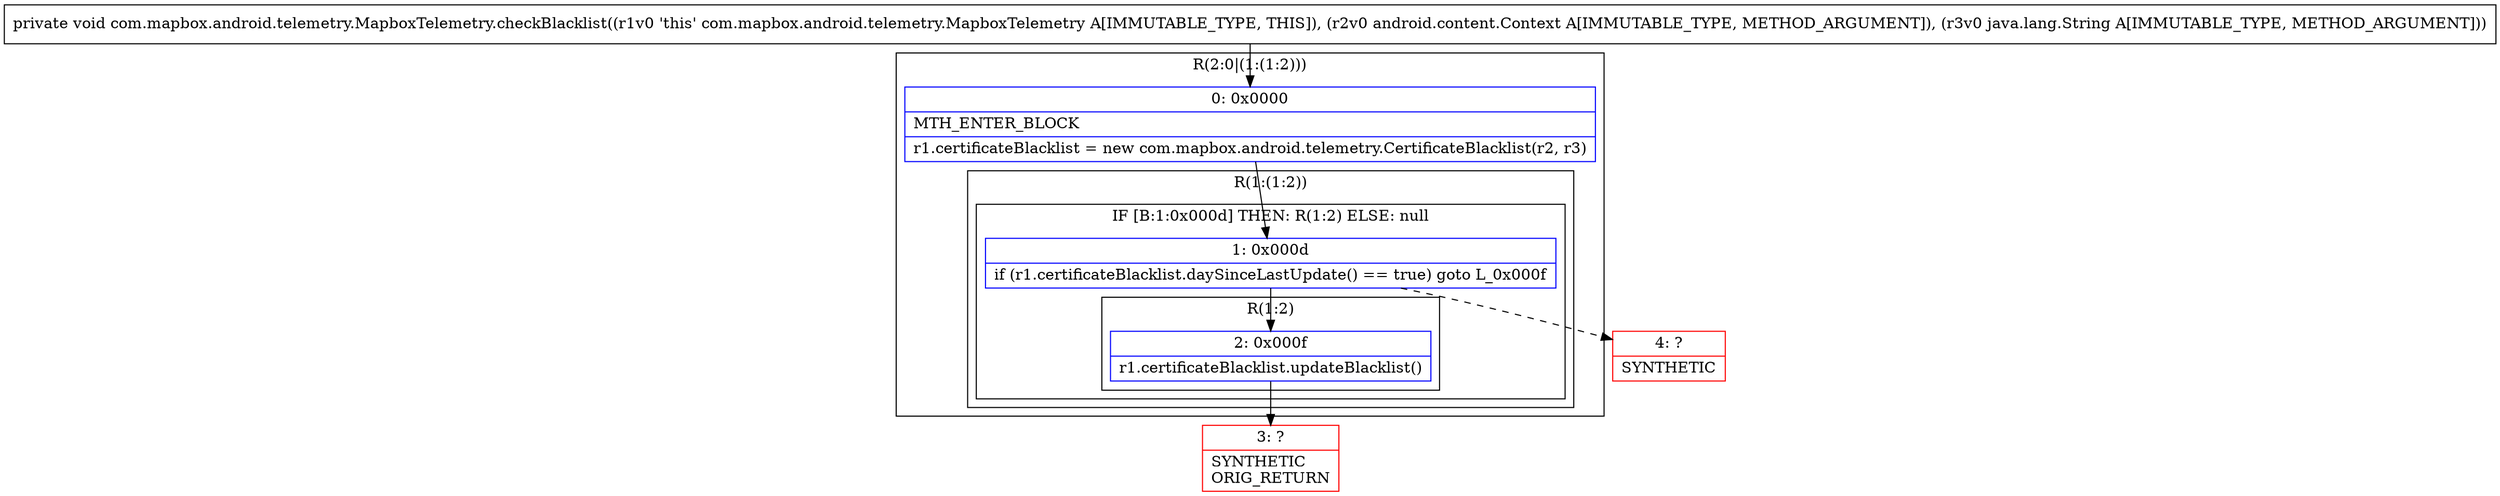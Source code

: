 digraph "CFG forcom.mapbox.android.telemetry.MapboxTelemetry.checkBlacklist(Landroid\/content\/Context;Ljava\/lang\/String;)V" {
subgraph cluster_Region_1809057551 {
label = "R(2:0|(1:(1:2)))";
node [shape=record,color=blue];
Node_0 [shape=record,label="{0\:\ 0x0000|MTH_ENTER_BLOCK\l|r1.certificateBlacklist = new com.mapbox.android.telemetry.CertificateBlacklist(r2, r3)\l}"];
subgraph cluster_Region_1645015380 {
label = "R(1:(1:2))";
node [shape=record,color=blue];
subgraph cluster_IfRegion_1886685988 {
label = "IF [B:1:0x000d] THEN: R(1:2) ELSE: null";
node [shape=record,color=blue];
Node_1 [shape=record,label="{1\:\ 0x000d|if (r1.certificateBlacklist.daySinceLastUpdate() == true) goto L_0x000f\l}"];
subgraph cluster_Region_888757183 {
label = "R(1:2)";
node [shape=record,color=blue];
Node_2 [shape=record,label="{2\:\ 0x000f|r1.certificateBlacklist.updateBlacklist()\l}"];
}
}
}
}
Node_3 [shape=record,color=red,label="{3\:\ ?|SYNTHETIC\lORIG_RETURN\l}"];
Node_4 [shape=record,color=red,label="{4\:\ ?|SYNTHETIC\l}"];
MethodNode[shape=record,label="{private void com.mapbox.android.telemetry.MapboxTelemetry.checkBlacklist((r1v0 'this' com.mapbox.android.telemetry.MapboxTelemetry A[IMMUTABLE_TYPE, THIS]), (r2v0 android.content.Context A[IMMUTABLE_TYPE, METHOD_ARGUMENT]), (r3v0 java.lang.String A[IMMUTABLE_TYPE, METHOD_ARGUMENT])) }"];
MethodNode -> Node_0;
Node_0 -> Node_1;
Node_1 -> Node_2;
Node_1 -> Node_4[style=dashed];
Node_2 -> Node_3;
}


